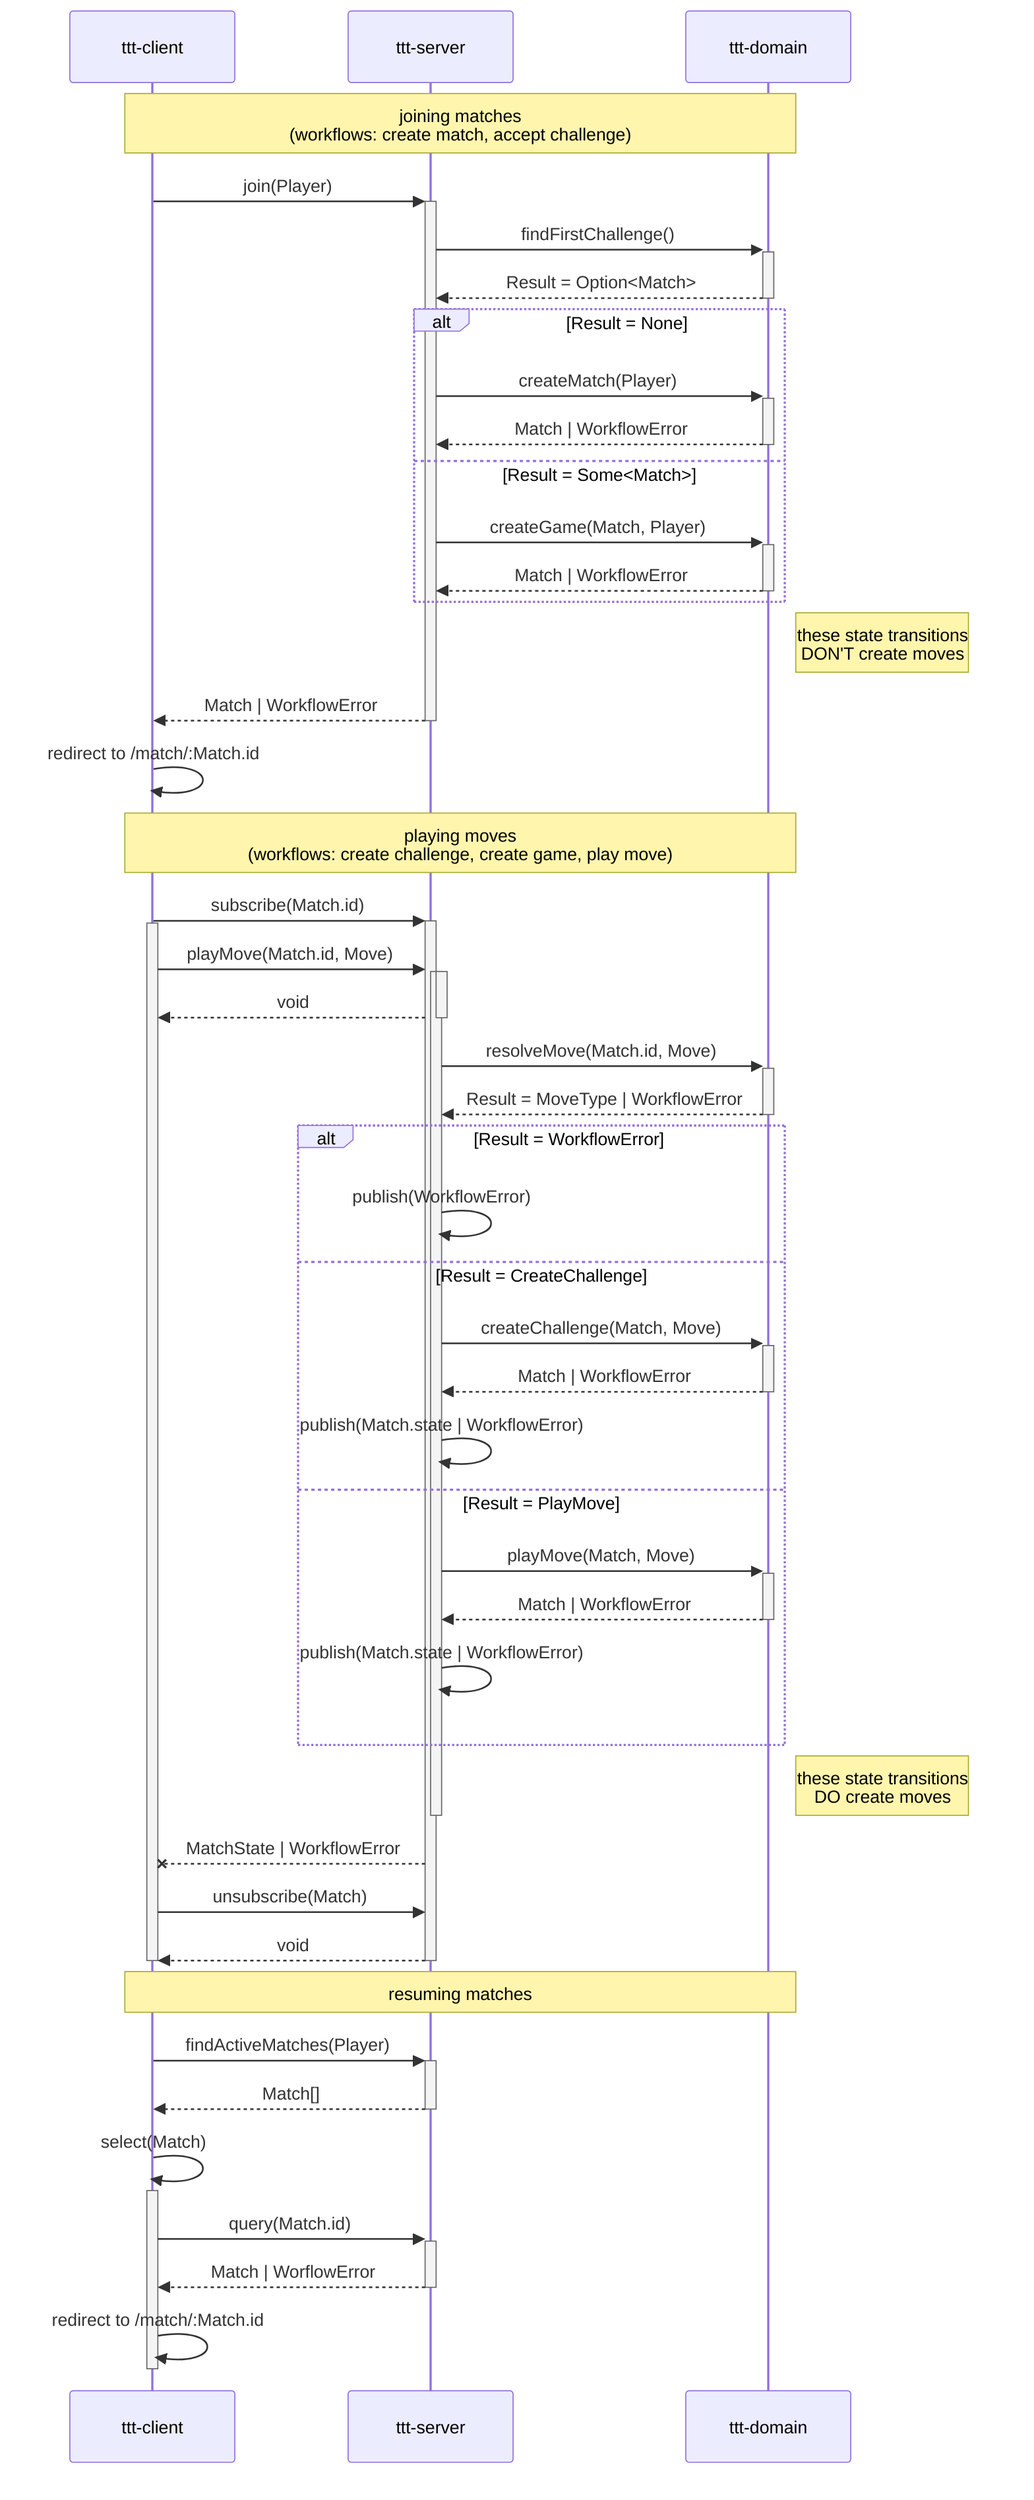 sequenceDiagram
  participant c as ttt-client
  participant s as ttt-server
  participant d as ttt-domain

  note over c,d: joining matches <br />(workflows: create match, accept challenge)

  c->>+s: join(Player)

    s->>+d: findFirstChallenge()
    d-->>-s: Result = Option<Match>

    alt Result = None
      s->>+d: createMatch(Player)
      d-->>-s: Match | WorkflowError

    else Result = Some<Match>
      s->>+d: createGame(Match, Player)

      d-->>-s: Match | WorkflowError
    end
      note right of d: these state transitions <br /> DON'T create moves

  s-->>-c: Match | WorkflowError

  c->>c: redirect to /match/:Match.id

  note over c,d: playing moves <br />(workflows: create challenge, create game, play move)

  c->>+s: subscribe(Match.id)
  activate c

  c->>+s: playMove(Match.id, Move)
  activate s
  s-->>-c: void

  s->>+d: resolveMove(Match.id, Move)
  d-->>-s: Result = MoveType | WorkflowError


  alt Result = WorkflowError
    s->>s: publish(WorkflowError)

  else Result = CreateChallenge
    s->>+d: createChallenge(Match, Move)
    d-->>-s: Match | WorkflowError
    s->>s: publish(Match.state | WorkflowError)

  else Result = PlayMove
    s->>+d: playMove(Match, Move)
    d-->>-s: Match | WorkflowError
    s->>s: publish(Match.state | WorkflowError)

  end

  note right of d: these state transitions <br /> DO create moves

  deactivate s

  s--xc: MatchState | WorkflowError
  c->>s: unsubscribe(Match)
  s-->>-c: void
  deactivate c

  note over c,d: resuming matches

  c->>+s: findActiveMatches(Player)
  s-->>-c: Match[]

  c->>c: select(Match)
  activate c
  c->>+s: query(Match.id)
  s-->>-c: Match | WorflowError
  c->>c: redirect to /match/:Match.id
  deactivate c